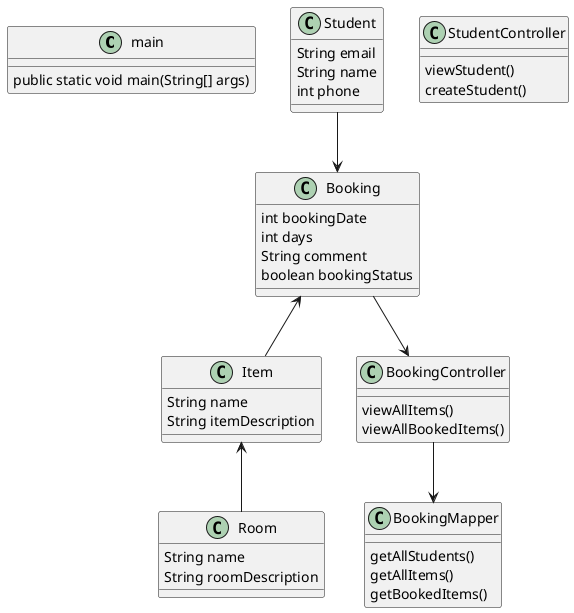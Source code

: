 @startuml
'https://plantuml.com/class-diagram

class main{
public static void main(String[] args)
}

class Student{
String email
String name
int phone
}
class Booking{
int bookingDate
int days
String comment
boolean bookingStatus
}
class Item{
String name
String itemDescription
}
class Room {
String name
String roomDescription
}

class StudentController{
viewStudent()
createStudent()
}

class BookingController{
viewAllItems()
viewAllBookedItems()
}

class BookingMapper{
getAllStudents()
getAllItems()
getBookedItems()

}

Student --> Booking
Booking <--  Item
Item <--  Room
Booking --> BookingController
BookingController --> BookingMapper



@enduml